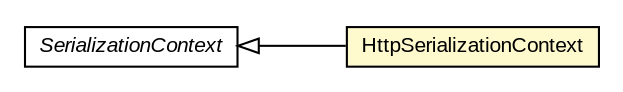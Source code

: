 #!/usr/local/bin/dot
#
# Class diagram 
# Generated by UMLGraph version R5_6-24-gf6e263 (http://www.umlgraph.org/)
#

digraph G {
	edge [fontname="arial",fontsize=10,labelfontname="arial",labelfontsize=10];
	node [fontname="arial",fontsize=10,shape=plaintext];
	nodesep=0.25;
	ranksep=0.5;
	rankdir=LR;
	// io.reinert.requestor.HttpSerializationContext
	c4600 [label=<<table title="io.reinert.requestor.HttpSerializationContext" border="0" cellborder="1" cellspacing="0" cellpadding="2" port="p" bgcolor="lemonChiffon" href="./HttpSerializationContext.html">
		<tr><td><table border="0" cellspacing="0" cellpadding="1">
<tr><td align="center" balign="center"> HttpSerializationContext </td></tr>
		</table></td></tr>
		</table>>, URL="./HttpSerializationContext.html", fontname="arial", fontcolor="black", fontsize=10.0];
	// io.reinert.requestor.serialization.SerializationContext
	c4635 [label=<<table title="io.reinert.requestor.serialization.SerializationContext" border="0" cellborder="1" cellspacing="0" cellpadding="2" port="p" href="./serialization/SerializationContext.html">
		<tr><td><table border="0" cellspacing="0" cellpadding="1">
<tr><td align="center" balign="center"><font face="arial italic"> SerializationContext </font></td></tr>
		</table></td></tr>
		</table>>, URL="./serialization/SerializationContext.html", fontname="arial", fontcolor="black", fontsize=10.0];
	//io.reinert.requestor.HttpSerializationContext extends io.reinert.requestor.serialization.SerializationContext
	c4635:p -> c4600:p [dir=back,arrowtail=empty];
}

